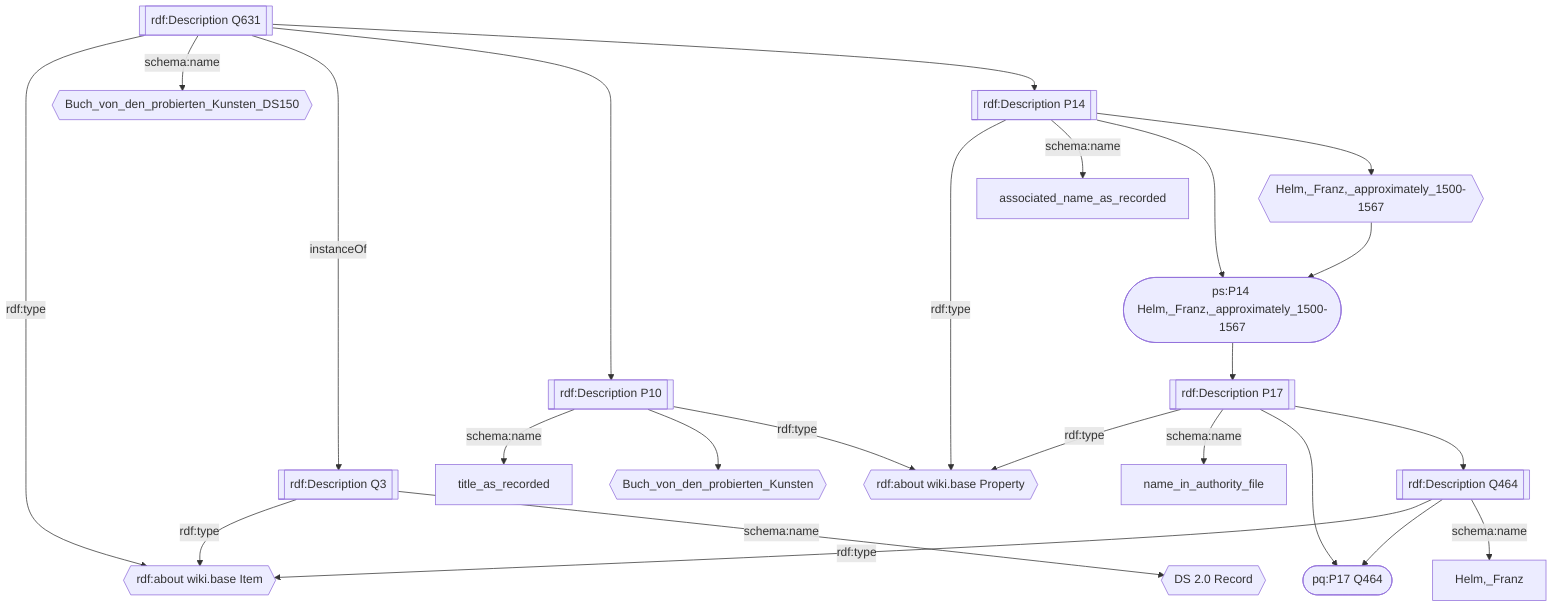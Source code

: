 graph TD;

%%https://catalog.digital-scriptorium.org/wiki/Special:EntityData/Q631

%%Q3
RDF_Entity8[[rdf:Description Q3]]
rdf_type_item{{rdf:about wiki.base Item}}
RDF_Entity8--rdf:type-->rdf_type_item
RDF_Entity8--schema:name-->string3{{DS 2.0 Record}}

%%Q631
RDF_Entity1[[rdf:Description Q631]]
rdf_type_item{{rdf:about wiki.base Item}}
RDF_Entity1--rdf:type-->rdf_type_item
RDF_Entity1--schema:name-->string1{{Buch_von_den_probierten_Kunsten_DS150}}
RDF_Entity1--instanceOf-->RDF_Entity8
RDF_Entity1-->RDF_Entity2
RDF_Entity1-->RDF_Entity3

%%Q464
RDF_Entity7[[rdf:Description Q464]]
rdf_type_item{{rdf:about wiki.base Item}}
RDF_Entity7--rdf:type-->rdf_type_item
RDF_Entity7-->pq_Entity6
RDF_Entity7--schema:name-->Helm,_Franz

%%P10
RDF_Entity2[[rdf:Description P10]]
rdf_type_property{{rdf:about wiki.base Property}}
RDF_Entity2--schema:name-->title_as_recorded
RDF_Entity2-->string{{Buch_von_den_probierten_Kunsten}}
RDF_Entity2--rdf:type-->rdf_type_property

%%P14
RDF_Entity3[[rdf:Description P14]]
rdf_type_property{{rdf:about wiki.base Property}}
RDF_Entity3--rdf:type-->rdf_type_property
RDF_Entity3--schema:name-->associated_name_as_recorded
RDF_Entity3-->ps_Entity5
RDF_Entity3-->string2{{Helm,_Franz,_approximately_1500-1567}}
string2-->ps_Entity5

%%P17
RDF_Entity4[[rdf:Description P17]]
rdf_type_property{{rdf:about wiki.base Property}}
RDF_Entity4--rdf:type-->rdf_type_property
RDF_Entity4--schema:name-->name_in_authority_file
RDF_Entity4-->pq_Entity6
RDF_Entity4-->RDF_Entity7

%%entified claims
ps_Entity5([ps:P14 Helm,_Franz,_approximately_1500-1567])
ps_Entity5-->RDF_Entity4

pq_Entity6([pq:P17 Q464])